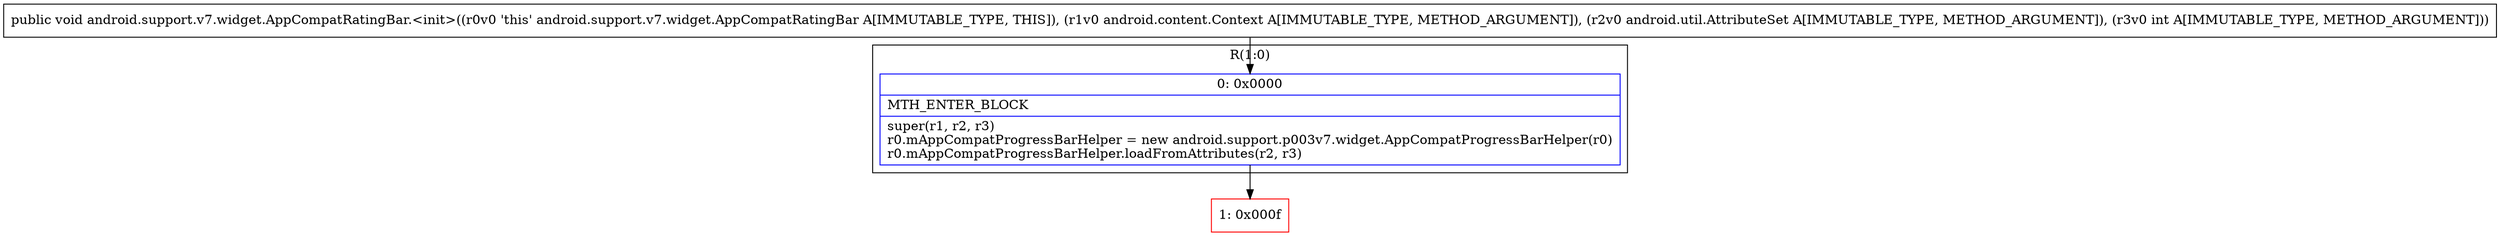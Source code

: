 digraph "CFG forandroid.support.v7.widget.AppCompatRatingBar.\<init\>(Landroid\/content\/Context;Landroid\/util\/AttributeSet;I)V" {
subgraph cluster_Region_1083413878 {
label = "R(1:0)";
node [shape=record,color=blue];
Node_0 [shape=record,label="{0\:\ 0x0000|MTH_ENTER_BLOCK\l|super(r1, r2, r3)\lr0.mAppCompatProgressBarHelper = new android.support.p003v7.widget.AppCompatProgressBarHelper(r0)\lr0.mAppCompatProgressBarHelper.loadFromAttributes(r2, r3)\l}"];
}
Node_1 [shape=record,color=red,label="{1\:\ 0x000f}"];
MethodNode[shape=record,label="{public void android.support.v7.widget.AppCompatRatingBar.\<init\>((r0v0 'this' android.support.v7.widget.AppCompatRatingBar A[IMMUTABLE_TYPE, THIS]), (r1v0 android.content.Context A[IMMUTABLE_TYPE, METHOD_ARGUMENT]), (r2v0 android.util.AttributeSet A[IMMUTABLE_TYPE, METHOD_ARGUMENT]), (r3v0 int A[IMMUTABLE_TYPE, METHOD_ARGUMENT])) }"];
MethodNode -> Node_0;
Node_0 -> Node_1;
}

